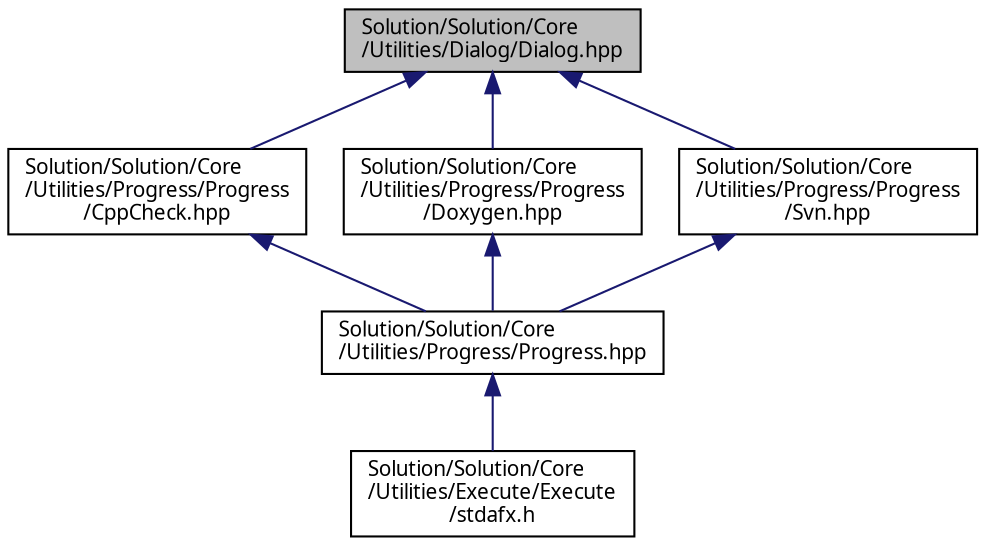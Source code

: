 digraph "Solution/Solution/Core/Utilities/Dialog/Dialog.hpp"
{
 // INTERACTIVE_SVG=YES
  edge [fontname="Verdana",fontsize="10",labelfontname="Verdana",labelfontsize="10"];
  node [fontname="Verdana",fontsize="10",shape=record];
  Node1 [label="Solution/Solution/Core\l/Utilities/Dialog/Dialog.hpp",height=0.2,width=0.4,color="black", fillcolor="grey75", style="filled", fontcolor="black"];
  Node1 -> Node2 [dir="back",color="midnightblue",fontsize="10",style="solid",fontname="Verdana"];
  Node2 [label="Solution/Solution/Core\l/Utilities/Progress/Progress\l/CppCheck.hpp",height=0.2,width=0.4,color="black", fillcolor="white", style="filled",URL="$_progress_2_progress_2_cpp_check_8hpp_source.html"];
  Node2 -> Node3 [dir="back",color="midnightblue",fontsize="10",style="solid",fontname="Verdana"];
  Node3 [label="Solution/Solution/Core\l/Utilities/Progress/Progress.hpp",height=0.2,width=0.4,color="black", fillcolor="white", style="filled",URL="$_progress_8hpp.html"];
  Node3 -> Node4 [dir="back",color="midnightblue",fontsize="10",style="solid",fontname="Verdana"];
  Node4 [label="Solution/Solution/Core\l/Utilities/Execute/Execute\l/stdafx.h",height=0.2,width=0.4,color="black", fillcolor="white", style="filled",URL="$_core_2_utilities_2_execute_2_execute_2stdafx_8h_source.html"];
  Node1 -> Node5 [dir="back",color="midnightblue",fontsize="10",style="solid",fontname="Verdana"];
  Node5 [label="Solution/Solution/Core\l/Utilities/Progress/Progress\l/Doxygen.hpp",height=0.2,width=0.4,color="black", fillcolor="white", style="filled",URL="$_progress_2_progress_2_doxygen_8hpp_source.html"];
  Node5 -> Node3 [dir="back",color="midnightblue",fontsize="10",style="solid",fontname="Verdana"];
  Node1 -> Node6 [dir="back",color="midnightblue",fontsize="10",style="solid",fontname="Verdana"];
  Node6 [label="Solution/Solution/Core\l/Utilities/Progress/Progress\l/Svn.hpp",height=0.2,width=0.4,color="black", fillcolor="white", style="filled",URL="$_progress_2_progress_2_svn_8hpp_source.html"];
  Node6 -> Node3 [dir="back",color="midnightblue",fontsize="10",style="solid",fontname="Verdana"];
}
